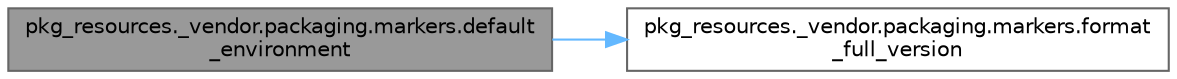 digraph "pkg_resources._vendor.packaging.markers.default_environment"
{
 // LATEX_PDF_SIZE
  bgcolor="transparent";
  edge [fontname=Helvetica,fontsize=10,labelfontname=Helvetica,labelfontsize=10];
  node [fontname=Helvetica,fontsize=10,shape=box,height=0.2,width=0.4];
  rankdir="LR";
  Node1 [id="Node000001",label="pkg_resources._vendor.packaging.markers.default\l_environment",height=0.2,width=0.4,color="gray40", fillcolor="grey60", style="filled", fontcolor="black",tooltip=" "];
  Node1 -> Node2 [id="edge1_Node000001_Node000002",color="steelblue1",style="solid",tooltip=" "];
  Node2 [id="Node000002",label="pkg_resources._vendor.packaging.markers.format\l_full_version",height=0.2,width=0.4,color="grey40", fillcolor="white", style="filled",URL="$namespacepkg__resources_1_1__vendor_1_1packaging_1_1markers.html#a50927d41da8ea6ee86f40f61180172ce",tooltip=" "];
}
